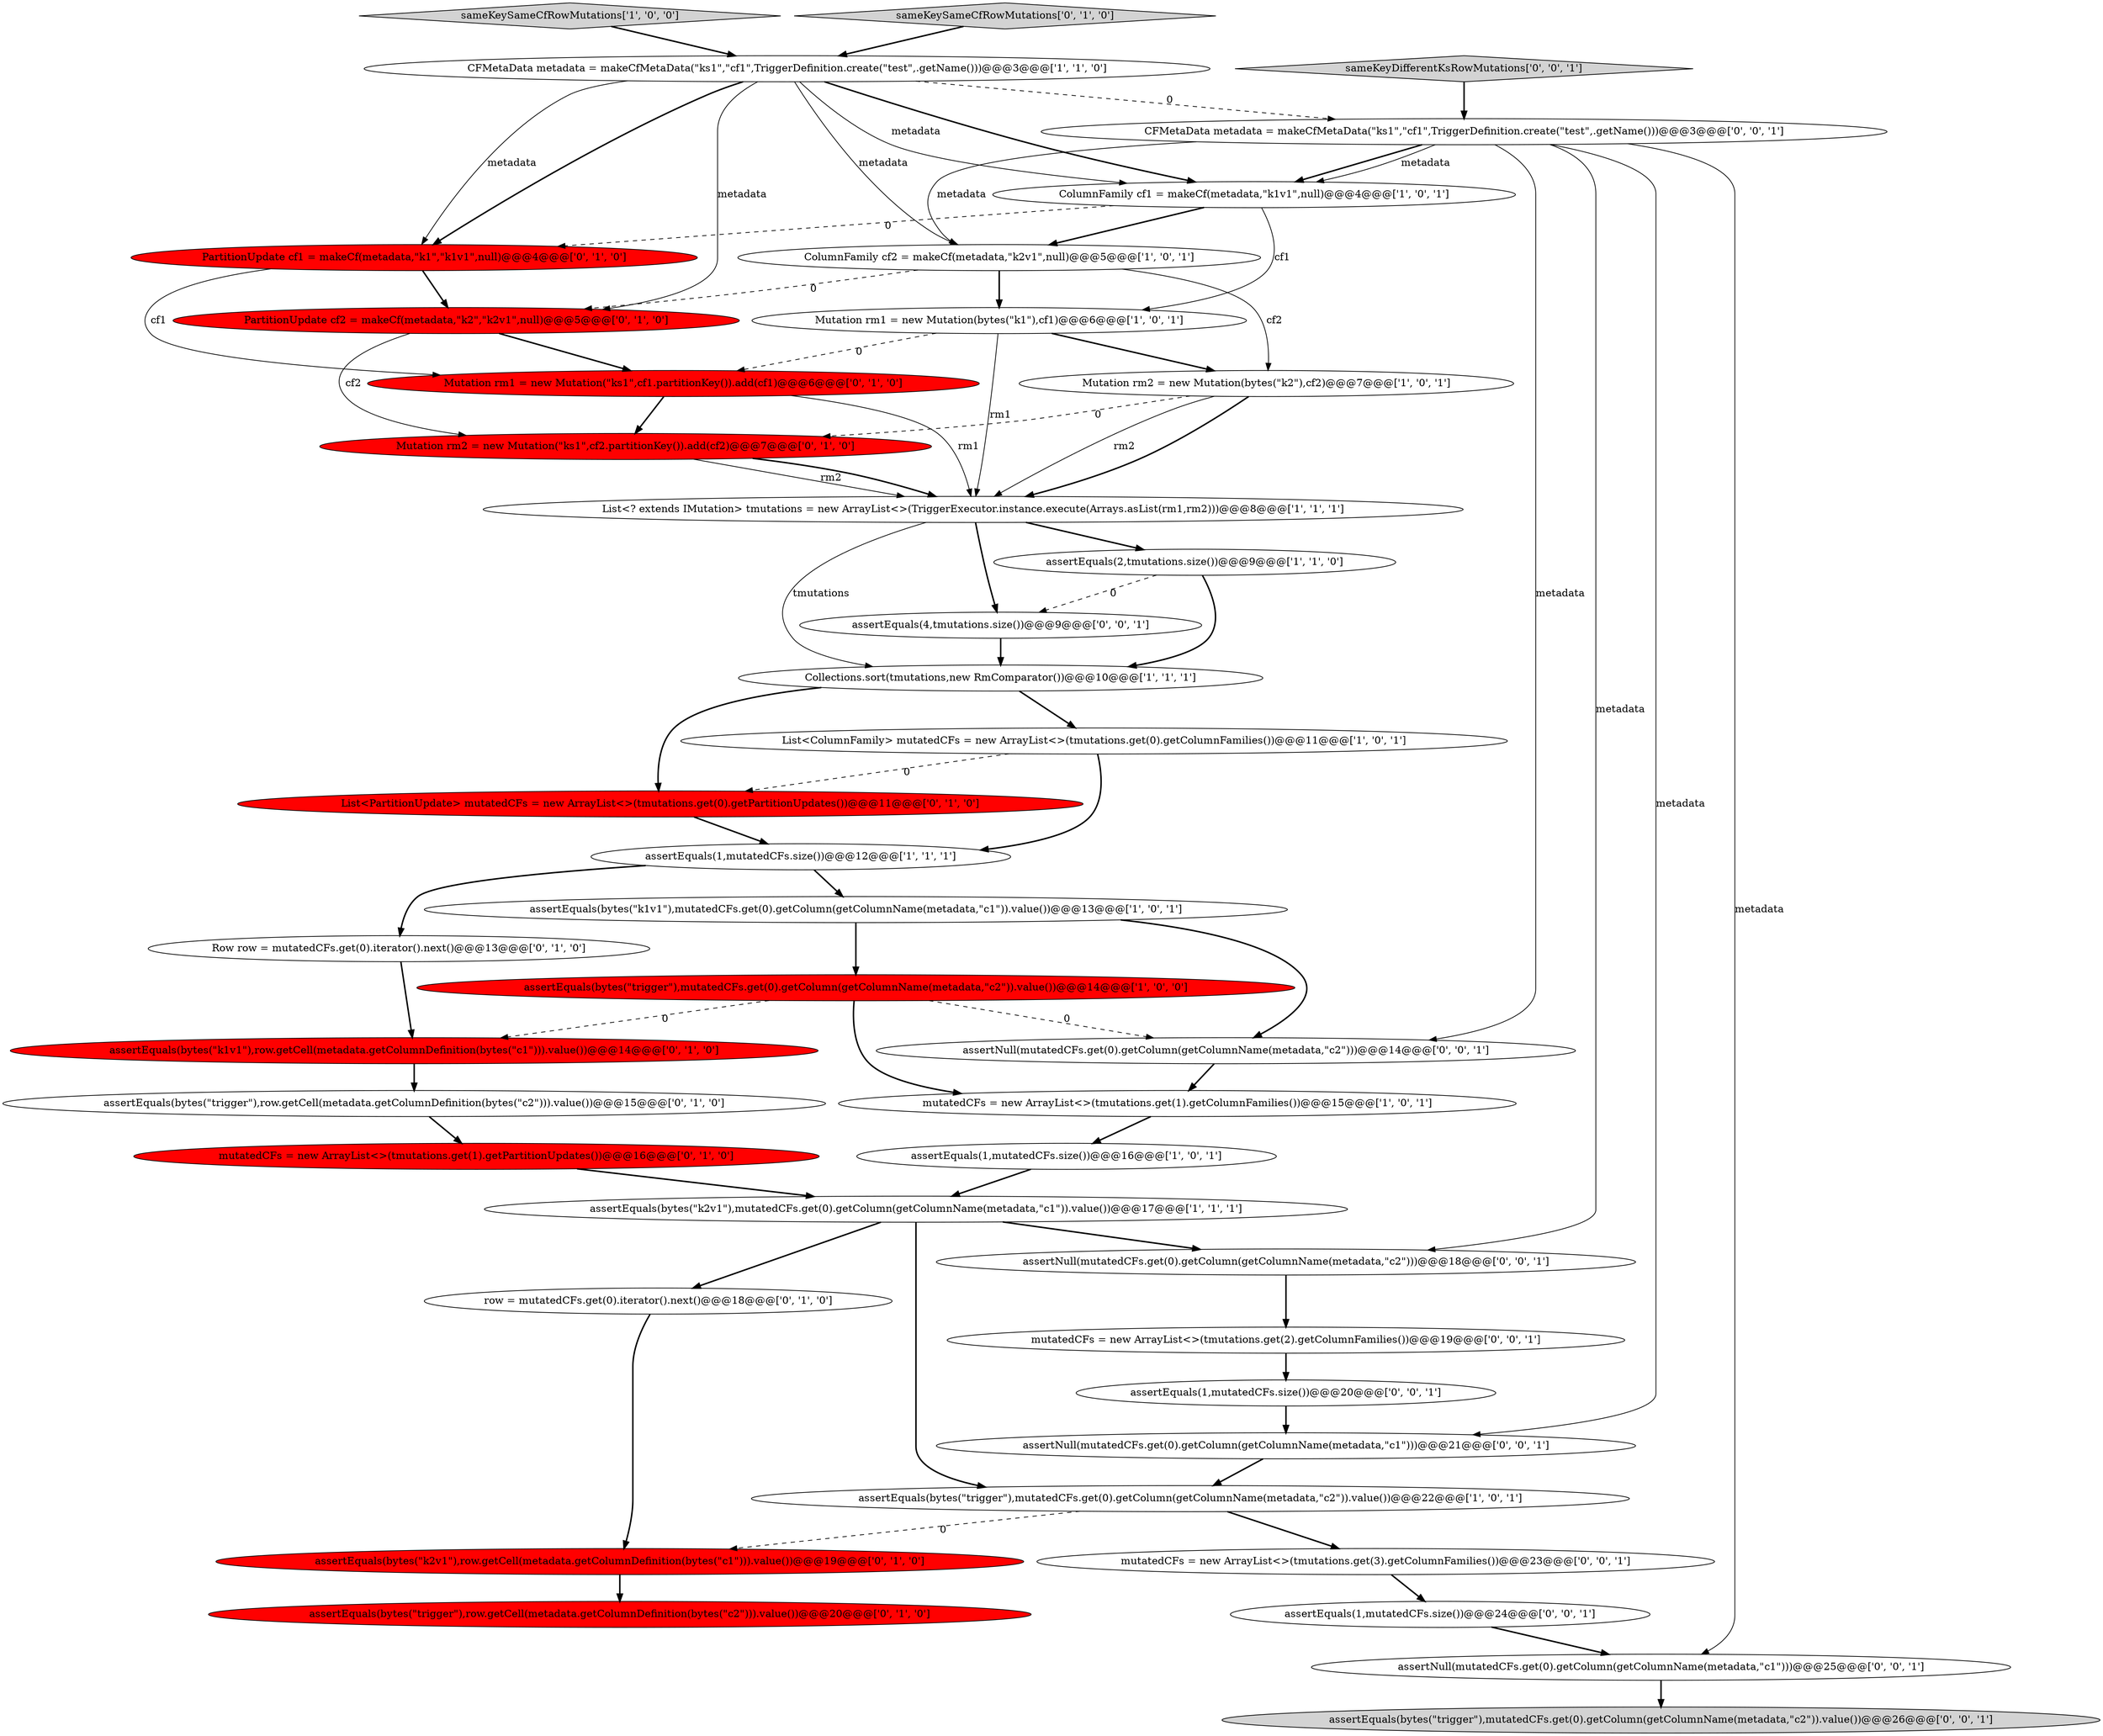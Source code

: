 digraph {
3 [style = filled, label = "assertEquals(1,mutatedCFs.size())@@@12@@@['1', '1', '1']", fillcolor = white, shape = ellipse image = "AAA0AAABBB1BBB"];
19 [style = filled, label = "Row row = mutatedCFs.get(0).iterator().next()@@@13@@@['0', '1', '0']", fillcolor = white, shape = ellipse image = "AAA0AAABBB2BBB"];
25 [style = filled, label = "PartitionUpdate cf2 = makeCf(metadata,\"k2\",\"k2v1\",null)@@@5@@@['0', '1', '0']", fillcolor = red, shape = ellipse image = "AAA1AAABBB2BBB"];
9 [style = filled, label = "sameKeySameCfRowMutations['1', '0', '0']", fillcolor = lightgray, shape = diamond image = "AAA0AAABBB1BBB"];
37 [style = filled, label = "assertEquals(4,tmutations.size())@@@9@@@['0', '0', '1']", fillcolor = white, shape = ellipse image = "AAA0AAABBB3BBB"];
12 [style = filled, label = "ColumnFamily cf1 = makeCf(metadata,\"k1v1\",null)@@@4@@@['1', '0', '1']", fillcolor = white, shape = ellipse image = "AAA0AAABBB1BBB"];
38 [style = filled, label = "assertNull(mutatedCFs.get(0).getColumn(getColumnName(metadata,\"c2\")))@@@14@@@['0', '0', '1']", fillcolor = white, shape = ellipse image = "AAA0AAABBB3BBB"];
34 [style = filled, label = "assertEquals(1,mutatedCFs.size())@@@20@@@['0', '0', '1']", fillcolor = white, shape = ellipse image = "AAA0AAABBB3BBB"];
30 [style = filled, label = "assertEquals(bytes(\"trigger\"),mutatedCFs.get(0).getColumn(getColumnName(metadata,\"c2\")).value())@@@26@@@['0', '0', '1']", fillcolor = lightgray, shape = ellipse image = "AAA0AAABBB3BBB"];
41 [style = filled, label = "sameKeyDifferentKsRowMutations['0', '0', '1']", fillcolor = lightgray, shape = diamond image = "AAA0AAABBB3BBB"];
40 [style = filled, label = "mutatedCFs = new ArrayList<>(tmutations.get(2).getColumnFamilies())@@@19@@@['0', '0', '1']", fillcolor = white, shape = ellipse image = "AAA0AAABBB3BBB"];
14 [style = filled, label = "assertEquals(bytes(\"trigger\"),mutatedCFs.get(0).getColumn(getColumnName(metadata,\"c2\")).value())@@@22@@@['1', '0', '1']", fillcolor = white, shape = ellipse image = "AAA0AAABBB1BBB"];
18 [style = filled, label = "Mutation rm1 = new Mutation(\"ks1\",cf1.partitionKey()).add(cf1)@@@6@@@['0', '1', '0']", fillcolor = red, shape = ellipse image = "AAA1AAABBB2BBB"];
10 [style = filled, label = "Mutation rm1 = new Mutation(bytes(\"k1\"),cf1)@@@6@@@['1', '0', '1']", fillcolor = white, shape = ellipse image = "AAA0AAABBB1BBB"];
5 [style = filled, label = "List<? extends IMutation> tmutations = new ArrayList<>(TriggerExecutor.instance.execute(Arrays.asList(rm1,rm2)))@@@8@@@['1', '1', '1']", fillcolor = white, shape = ellipse image = "AAA0AAABBB1BBB"];
4 [style = filled, label = "Mutation rm2 = new Mutation(bytes(\"k2\"),cf2)@@@7@@@['1', '0', '1']", fillcolor = white, shape = ellipse image = "AAA0AAABBB1BBB"];
33 [style = filled, label = "CFMetaData metadata = makeCfMetaData(\"ks1\",\"cf1\",TriggerDefinition.create(\"test\",.getName()))@@@3@@@['0', '0', '1']", fillcolor = white, shape = ellipse image = "AAA0AAABBB3BBB"];
21 [style = filled, label = "assertEquals(bytes(\"k2v1\"),row.getCell(metadata.getColumnDefinition(bytes(\"c1\"))).value())@@@19@@@['0', '1', '0']", fillcolor = red, shape = ellipse image = "AAA1AAABBB2BBB"];
28 [style = filled, label = "List<PartitionUpdate> mutatedCFs = new ArrayList<>(tmutations.get(0).getPartitionUpdates())@@@11@@@['0', '1', '0']", fillcolor = red, shape = ellipse image = "AAA1AAABBB2BBB"];
29 [style = filled, label = "assertEquals(bytes(\"trigger\"),row.getCell(metadata.getColumnDefinition(bytes(\"c2\"))).value())@@@20@@@['0', '1', '0']", fillcolor = red, shape = ellipse image = "AAA1AAABBB2BBB"];
27 [style = filled, label = "mutatedCFs = new ArrayList<>(tmutations.get(1).getPartitionUpdates())@@@16@@@['0', '1', '0']", fillcolor = red, shape = ellipse image = "AAA1AAABBB2BBB"];
7 [style = filled, label = "assertEquals(2,tmutations.size())@@@9@@@['1', '1', '0']", fillcolor = white, shape = ellipse image = "AAA0AAABBB1BBB"];
8 [style = filled, label = "assertEquals(1,mutatedCFs.size())@@@16@@@['1', '0', '1']", fillcolor = white, shape = ellipse image = "AAA0AAABBB1BBB"];
22 [style = filled, label = "row = mutatedCFs.get(0).iterator().next()@@@18@@@['0', '1', '0']", fillcolor = white, shape = ellipse image = "AAA0AAABBB2BBB"];
16 [style = filled, label = "assertEquals(bytes(\"k1v1\"),mutatedCFs.get(0).getColumn(getColumnName(metadata,\"c1\")).value())@@@13@@@['1', '0', '1']", fillcolor = white, shape = ellipse image = "AAA0AAABBB1BBB"];
24 [style = filled, label = "sameKeySameCfRowMutations['0', '1', '0']", fillcolor = lightgray, shape = diamond image = "AAA0AAABBB2BBB"];
11 [style = filled, label = "CFMetaData metadata = makeCfMetaData(\"ks1\",\"cf1\",TriggerDefinition.create(\"test\",.getName()))@@@3@@@['1', '1', '0']", fillcolor = white, shape = ellipse image = "AAA0AAABBB1BBB"];
17 [style = filled, label = "assertEquals(bytes(\"k1v1\"),row.getCell(metadata.getColumnDefinition(bytes(\"c1\"))).value())@@@14@@@['0', '1', '0']", fillcolor = red, shape = ellipse image = "AAA1AAABBB2BBB"];
2 [style = filled, label = "assertEquals(bytes(\"k2v1\"),mutatedCFs.get(0).getColumn(getColumnName(metadata,\"c1\")).value())@@@17@@@['1', '1', '1']", fillcolor = white, shape = ellipse image = "AAA0AAABBB1BBB"];
1 [style = filled, label = "mutatedCFs = new ArrayList<>(tmutations.get(1).getColumnFamilies())@@@15@@@['1', '0', '1']", fillcolor = white, shape = ellipse image = "AAA0AAABBB1BBB"];
32 [style = filled, label = "assertNull(mutatedCFs.get(0).getColumn(getColumnName(metadata,\"c1\")))@@@25@@@['0', '0', '1']", fillcolor = white, shape = ellipse image = "AAA0AAABBB3BBB"];
39 [style = filled, label = "assertNull(mutatedCFs.get(0).getColumn(getColumnName(metadata,\"c2\")))@@@18@@@['0', '0', '1']", fillcolor = white, shape = ellipse image = "AAA0AAABBB3BBB"];
6 [style = filled, label = "Collections.sort(tmutations,new RmComparator())@@@10@@@['1', '1', '1']", fillcolor = white, shape = ellipse image = "AAA0AAABBB1BBB"];
31 [style = filled, label = "mutatedCFs = new ArrayList<>(tmutations.get(3).getColumnFamilies())@@@23@@@['0', '0', '1']", fillcolor = white, shape = ellipse image = "AAA0AAABBB3BBB"];
23 [style = filled, label = "assertEquals(bytes(\"trigger\"),row.getCell(metadata.getColumnDefinition(bytes(\"c2\"))).value())@@@15@@@['0', '1', '0']", fillcolor = white, shape = ellipse image = "AAA0AAABBB2BBB"];
36 [style = filled, label = "assertEquals(1,mutatedCFs.size())@@@24@@@['0', '0', '1']", fillcolor = white, shape = ellipse image = "AAA0AAABBB3BBB"];
13 [style = filled, label = "assertEquals(bytes(\"trigger\"),mutatedCFs.get(0).getColumn(getColumnName(metadata,\"c2\")).value())@@@14@@@['1', '0', '0']", fillcolor = red, shape = ellipse image = "AAA1AAABBB1BBB"];
20 [style = filled, label = "Mutation rm2 = new Mutation(\"ks1\",cf2.partitionKey()).add(cf2)@@@7@@@['0', '1', '0']", fillcolor = red, shape = ellipse image = "AAA1AAABBB2BBB"];
0 [style = filled, label = "ColumnFamily cf2 = makeCf(metadata,\"k2v1\",null)@@@5@@@['1', '0', '1']", fillcolor = white, shape = ellipse image = "AAA0AAABBB1BBB"];
15 [style = filled, label = "List<ColumnFamily> mutatedCFs = new ArrayList<>(tmutations.get(0).getColumnFamilies())@@@11@@@['1', '0', '1']", fillcolor = white, shape = ellipse image = "AAA0AAABBB1BBB"];
35 [style = filled, label = "assertNull(mutatedCFs.get(0).getColumn(getColumnName(metadata,\"c1\")))@@@21@@@['0', '0', '1']", fillcolor = white, shape = ellipse image = "AAA0AAABBB3BBB"];
26 [style = filled, label = "PartitionUpdate cf1 = makeCf(metadata,\"k1\",\"k1v1\",null)@@@4@@@['0', '1', '0']", fillcolor = red, shape = ellipse image = "AAA1AAABBB2BBB"];
33->32 [style = solid, label="metadata"];
16->13 [style = bold, label=""];
1->8 [style = bold, label=""];
9->11 [style = bold, label=""];
15->28 [style = dashed, label="0"];
23->27 [style = bold, label=""];
12->10 [style = solid, label="cf1"];
11->33 [style = dashed, label="0"];
4->5 [style = solid, label="rm2"];
26->25 [style = bold, label=""];
25->18 [style = bold, label=""];
13->38 [style = dashed, label="0"];
25->20 [style = solid, label="cf2"];
22->21 [style = bold, label=""];
13->17 [style = dashed, label="0"];
33->38 [style = solid, label="metadata"];
18->5 [style = solid, label="rm1"];
31->36 [style = bold, label=""];
36->32 [style = bold, label=""];
11->12 [style = bold, label=""];
20->5 [style = solid, label="rm2"];
19->17 [style = bold, label=""];
40->34 [style = bold, label=""];
3->16 [style = bold, label=""];
33->12 [style = bold, label=""];
37->6 [style = bold, label=""];
15->3 [style = bold, label=""];
32->30 [style = bold, label=""];
12->0 [style = bold, label=""];
11->25 [style = solid, label="metadata"];
35->14 [style = bold, label=""];
33->39 [style = solid, label="metadata"];
17->23 [style = bold, label=""];
10->5 [style = solid, label="rm1"];
6->15 [style = bold, label=""];
13->1 [style = bold, label=""];
38->1 [style = bold, label=""];
20->5 [style = bold, label=""];
10->18 [style = dashed, label="0"];
12->26 [style = dashed, label="0"];
2->39 [style = bold, label=""];
11->12 [style = solid, label="metadata"];
18->20 [style = bold, label=""];
33->12 [style = solid, label="metadata"];
0->10 [style = bold, label=""];
11->26 [style = solid, label="metadata"];
33->35 [style = solid, label="metadata"];
6->28 [style = bold, label=""];
21->29 [style = bold, label=""];
0->25 [style = dashed, label="0"];
8->2 [style = bold, label=""];
3->19 [style = bold, label=""];
4->20 [style = dashed, label="0"];
24->11 [style = bold, label=""];
39->40 [style = bold, label=""];
2->14 [style = bold, label=""];
7->6 [style = bold, label=""];
14->31 [style = bold, label=""];
10->4 [style = bold, label=""];
5->7 [style = bold, label=""];
26->18 [style = solid, label="cf1"];
14->21 [style = dashed, label="0"];
7->37 [style = dashed, label="0"];
28->3 [style = bold, label=""];
33->0 [style = solid, label="metadata"];
34->35 [style = bold, label=""];
5->6 [style = solid, label="tmutations"];
11->0 [style = solid, label="metadata"];
2->22 [style = bold, label=""];
41->33 [style = bold, label=""];
0->4 [style = solid, label="cf2"];
4->5 [style = bold, label=""];
27->2 [style = bold, label=""];
5->37 [style = bold, label=""];
16->38 [style = bold, label=""];
11->26 [style = bold, label=""];
}
